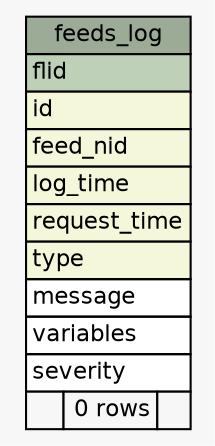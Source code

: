 // dot 2.30.1 on Mac OS X 10.8.3
// SchemaSpy rev 590
digraph "feeds_log" {
  graph [
    rankdir="RL"
    bgcolor="#f7f7f7"
    nodesep="0.18"
    ranksep="0.46"
    fontname="Helvetica"
    fontsize="11"
  ];
  node [
    fontname="Helvetica"
    fontsize="11"
    shape="plaintext"
  ];
  edge [
    arrowsize="0.8"
  ];
  "feeds_log" [
    label=<
    <TABLE BORDER="0" CELLBORDER="1" CELLSPACING="0" BGCOLOR="#ffffff">
      <TR><TD COLSPAN="3" BGCOLOR="#9bab96" ALIGN="CENTER">feeds_log</TD></TR>
      <TR><TD PORT="flid" COLSPAN="3" BGCOLOR="#bed1b8" ALIGN="LEFT">flid</TD></TR>
      <TR><TD PORT="id" COLSPAN="3" BGCOLOR="#f4f7da" ALIGN="LEFT">id</TD></TR>
      <TR><TD PORT="feed_nid" COLSPAN="3" BGCOLOR="#f4f7da" ALIGN="LEFT">feed_nid</TD></TR>
      <TR><TD PORT="log_time" COLSPAN="3" BGCOLOR="#f4f7da" ALIGN="LEFT">log_time</TD></TR>
      <TR><TD PORT="request_time" COLSPAN="3" BGCOLOR="#f4f7da" ALIGN="LEFT">request_time</TD></TR>
      <TR><TD PORT="type" COLSPAN="3" BGCOLOR="#f4f7da" ALIGN="LEFT">type</TD></TR>
      <TR><TD PORT="message" COLSPAN="3" ALIGN="LEFT">message</TD></TR>
      <TR><TD PORT="variables" COLSPAN="3" ALIGN="LEFT">variables</TD></TR>
      <TR><TD PORT="severity" COLSPAN="3" ALIGN="LEFT">severity</TD></TR>
      <TR><TD ALIGN="LEFT" BGCOLOR="#f7f7f7">  </TD><TD ALIGN="RIGHT" BGCOLOR="#f7f7f7">0 rows</TD><TD ALIGN="RIGHT" BGCOLOR="#f7f7f7">  </TD></TR>
    </TABLE>>
    URL="tables/feeds_log.html"
    tooltip="feeds_log"
  ];
}
